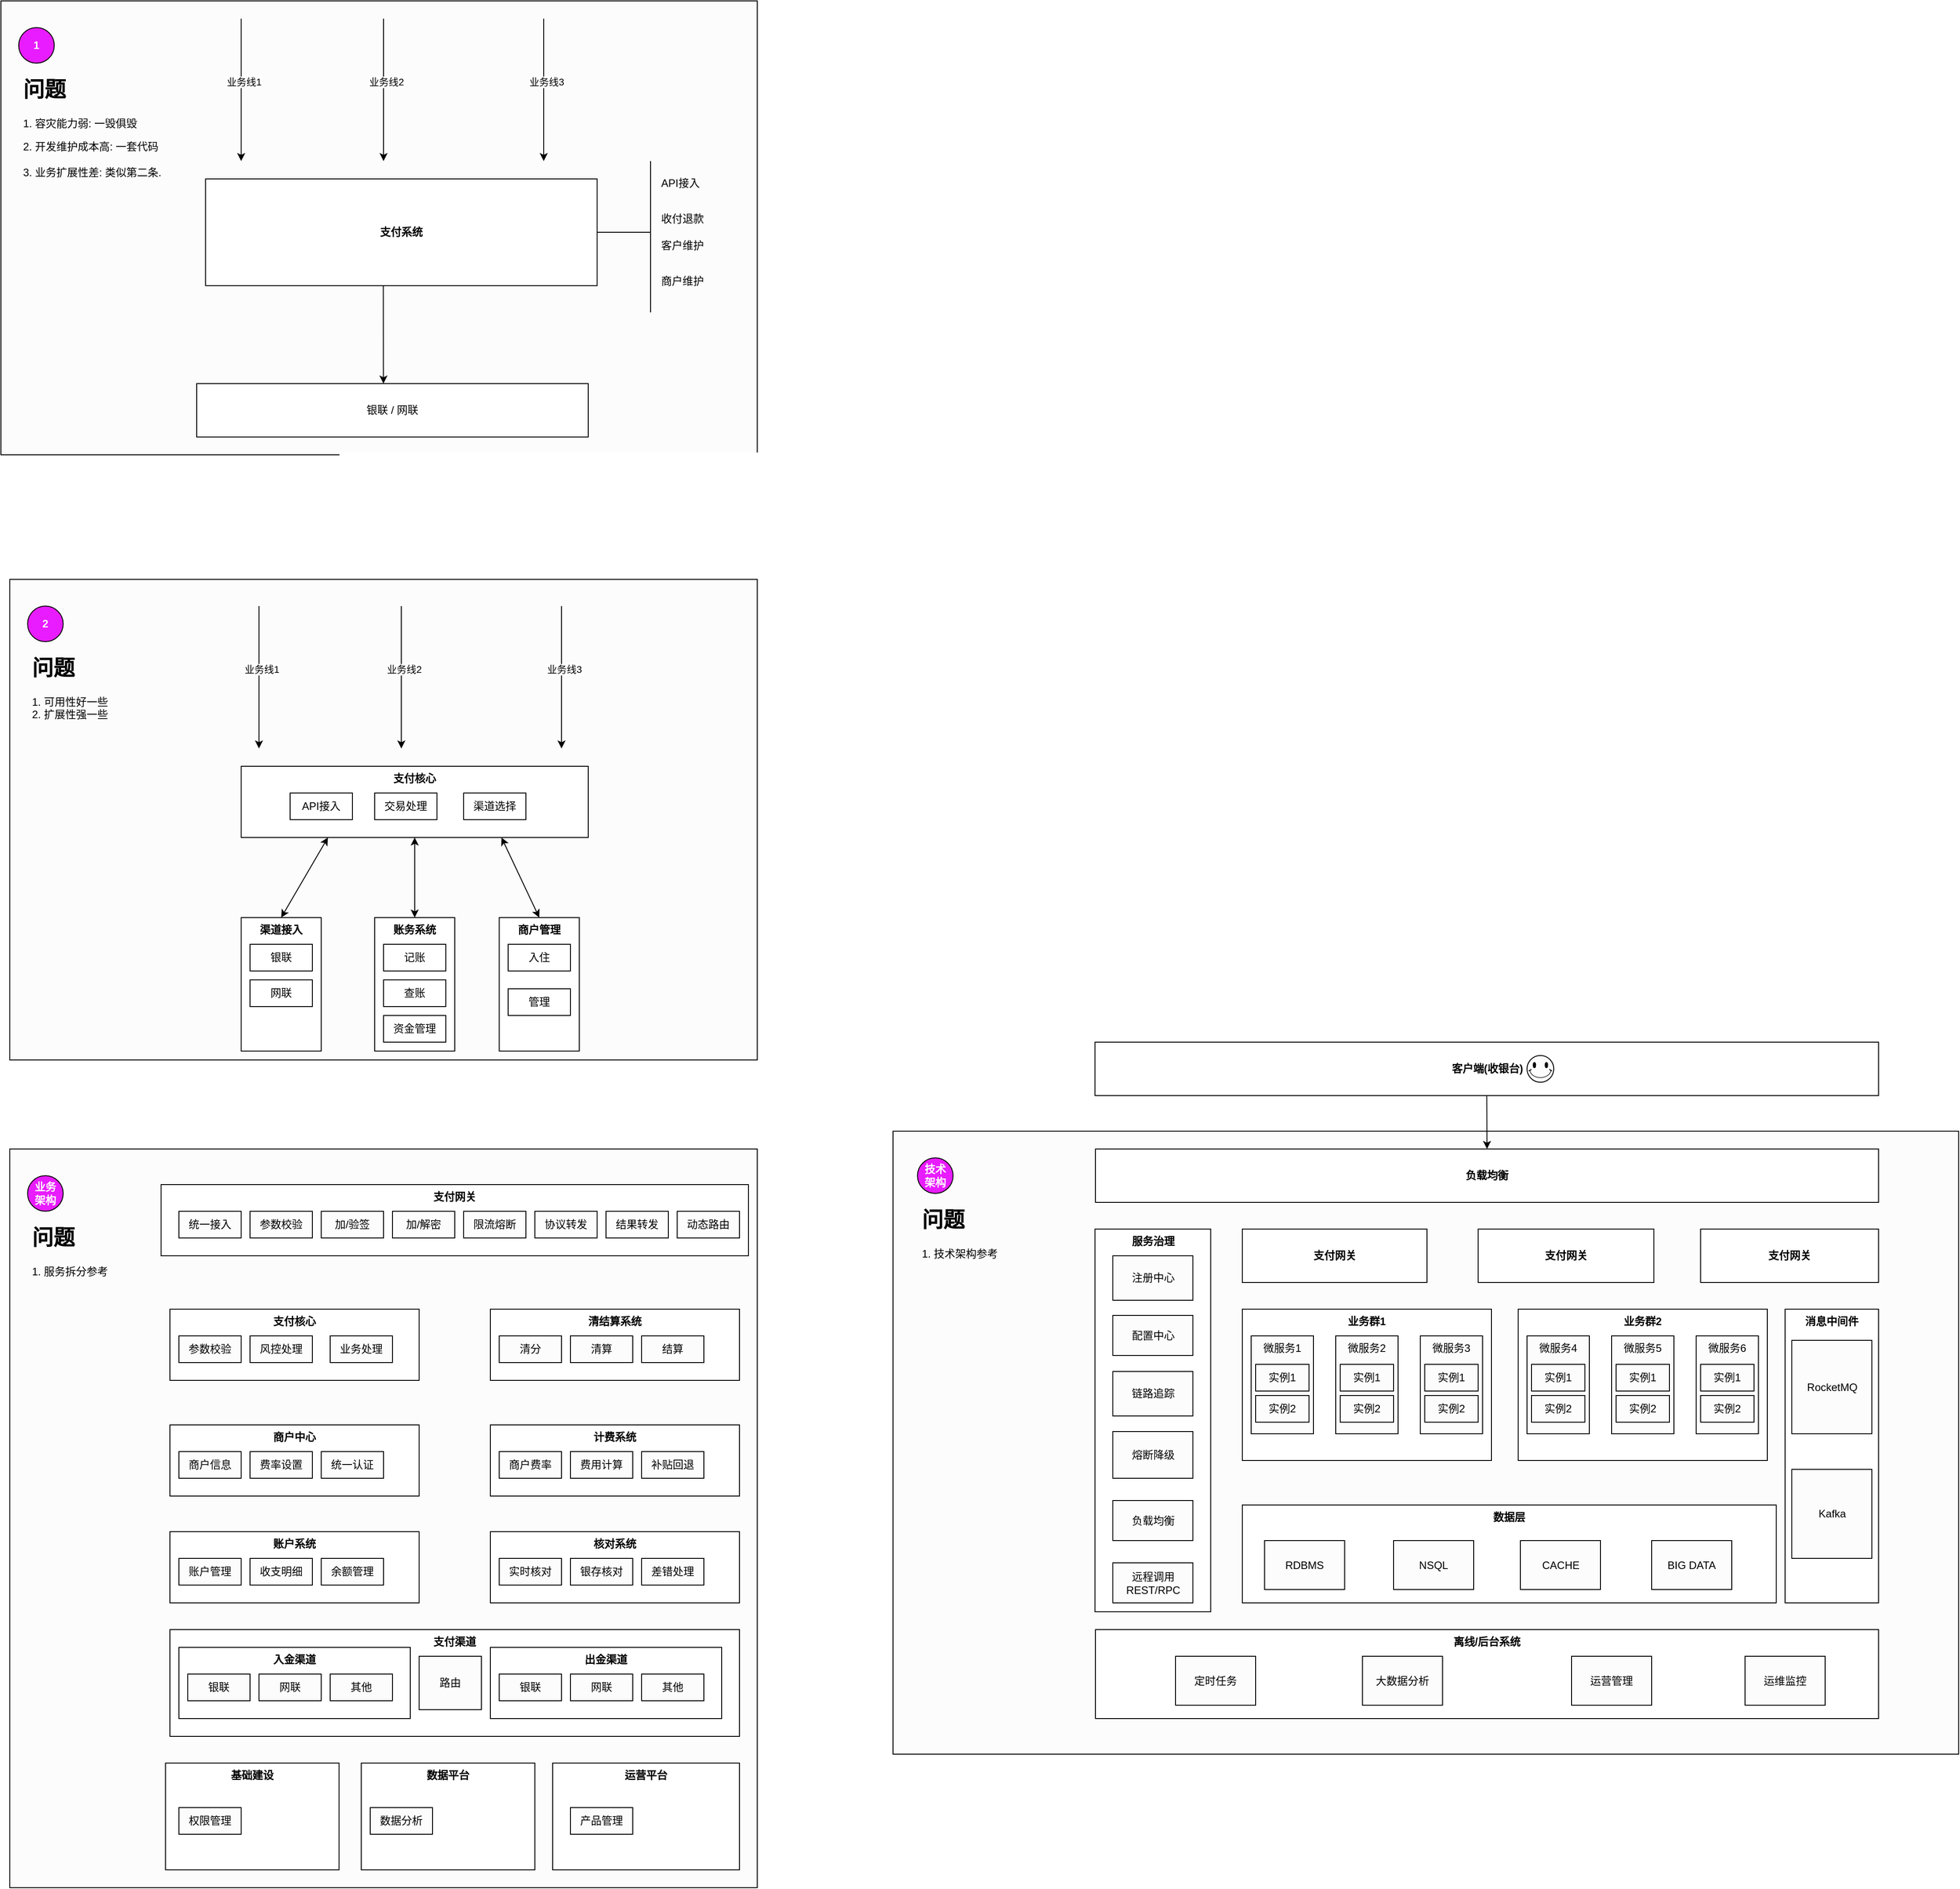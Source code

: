<mxfile version="20.8.16" type="device"><diagram name="Page-1" id="nP2OQGDOV1thP5_TpNwU"><mxGraphModel dx="2266" dy="909" grid="1" gridSize="10" guides="1" tooltips="1" connect="1" arrows="1" fold="1" page="1" pageScale="1" pageWidth="850" pageHeight="1100" math="0" shadow="0"><root><mxCell id="0"/><mxCell id="1" parent="0"/><mxCell id="H2fIj1lBBeyCH9bXkFoJ-166" value="" style="rounded=0;whiteSpace=wrap;html=1;labelBackgroundColor=none;labelBorderColor=none;fillStyle=solid;fillColor=#FCFCFC;" parent="1" vertex="1"><mxGeometry x="1032.5" y="1290" width="1197.5" height="700" as="geometry"/></mxCell><mxCell id="H2fIj1lBBeyCH9bXkFoJ-117" value="" style="rounded=0;whiteSpace=wrap;html=1;labelBackgroundColor=none;labelBorderColor=none;fillStyle=solid;fillColor=#FCFCFC;" parent="1" vertex="1"><mxGeometry x="40" y="1310" width="840" height="830" as="geometry"/></mxCell><mxCell id="H2fIj1lBBeyCH9bXkFoJ-53" value="" style="rounded=0;whiteSpace=wrap;html=1;labelBackgroundColor=none;labelBorderColor=none;fillStyle=solid;fillColor=#FCFCFC;" parent="1" vertex="1"><mxGeometry x="40" y="670" width="840" height="540" as="geometry"/></mxCell><mxCell id="H2fIj1lBBeyCH9bXkFoJ-19" value="" style="rounded=0;whiteSpace=wrap;html=1;labelBackgroundColor=none;labelBorderColor=none;fillStyle=solid;fillColor=#FCFCFC;" parent="1" vertex="1"><mxGeometry x="30" y="20" width="850" height="510" as="geometry"/></mxCell><mxCell id="w4BVZg1N1gFG_FxPTgVJ-6" value="支付系统" style="rounded=0;whiteSpace=wrap;html=1;verticalAlign=middle;fontStyle=1" parent="1" vertex="1"><mxGeometry x="260" y="220" width="440" height="120" as="geometry"/></mxCell><mxCell id="H2fIj1lBBeyCH9bXkFoJ-1" value="" style="endArrow=classic;html=1;rounded=0;" parent="1" edge="1"><mxGeometry width="50" height="50" relative="1" as="geometry"><mxPoint x="300" y="40" as="sourcePoint"/><mxPoint x="300" y="200" as="targetPoint"/></mxGeometry></mxCell><mxCell id="H2fIj1lBBeyCH9bXkFoJ-2" value="业务线1" style="edgeLabel;html=1;align=center;verticalAlign=middle;resizable=0;points=[];" parent="H2fIj1lBBeyCH9bXkFoJ-1" vertex="1" connectable="0"><mxGeometry x="-0.357" y="3" relative="1" as="geometry"><mxPoint y="19" as="offset"/></mxGeometry></mxCell><mxCell id="H2fIj1lBBeyCH9bXkFoJ-3" value="" style="endArrow=classic;html=1;rounded=0;" parent="1" edge="1"><mxGeometry width="50" height="50" relative="1" as="geometry"><mxPoint x="460" y="40" as="sourcePoint"/><mxPoint x="460" y="200" as="targetPoint"/></mxGeometry></mxCell><mxCell id="H2fIj1lBBeyCH9bXkFoJ-4" value="业务线2" style="edgeLabel;html=1;align=center;verticalAlign=middle;resizable=0;points=[];" parent="H2fIj1lBBeyCH9bXkFoJ-3" vertex="1" connectable="0"><mxGeometry x="-0.357" y="3" relative="1" as="geometry"><mxPoint y="19" as="offset"/></mxGeometry></mxCell><mxCell id="H2fIj1lBBeyCH9bXkFoJ-5" value="" style="endArrow=classic;html=1;rounded=0;" parent="1" edge="1"><mxGeometry width="50" height="50" relative="1" as="geometry"><mxPoint x="640" y="40" as="sourcePoint"/><mxPoint x="640" y="200" as="targetPoint"/></mxGeometry></mxCell><mxCell id="H2fIj1lBBeyCH9bXkFoJ-6" value="业务线3" style="edgeLabel;html=1;align=center;verticalAlign=middle;resizable=0;points=[];" parent="H2fIj1lBBeyCH9bXkFoJ-5" vertex="1" connectable="0"><mxGeometry x="-0.357" y="3" relative="1" as="geometry"><mxPoint y="19" as="offset"/></mxGeometry></mxCell><mxCell id="H2fIj1lBBeyCH9bXkFoJ-7" value="" style="endArrow=classic;html=1;rounded=0;entryX=0.477;entryY=0;entryDx=0;entryDy=0;entryPerimeter=0;exitX=0.454;exitY=1.003;exitDx=0;exitDy=0;exitPerimeter=0;" parent="1" source="w4BVZg1N1gFG_FxPTgVJ-6" target="H2fIj1lBBeyCH9bXkFoJ-9" edge="1"><mxGeometry width="50" height="50" relative="1" as="geometry"><mxPoint x="460" y="350" as="sourcePoint"/><mxPoint x="460" y="440" as="targetPoint"/></mxGeometry></mxCell><mxCell id="H2fIj1lBBeyCH9bXkFoJ-9" value="银联 / 网联" style="rounded=0;whiteSpace=wrap;html=1;" parent="1" vertex="1"><mxGeometry x="250" y="450" width="440" height="60" as="geometry"/></mxCell><mxCell id="H2fIj1lBBeyCH9bXkFoJ-10" value="" style="endArrow=none;html=1;rounded=0;" parent="1" edge="1"><mxGeometry width="50" height="50" relative="1" as="geometry"><mxPoint x="760" y="370" as="sourcePoint"/><mxPoint x="760" y="200" as="targetPoint"/></mxGeometry></mxCell><mxCell id="H2fIj1lBBeyCH9bXkFoJ-11" value="" style="endArrow=none;html=1;rounded=0;exitX=1;exitY=0.5;exitDx=0;exitDy=0;" parent="1" source="w4BVZg1N1gFG_FxPTgVJ-6" edge="1"><mxGeometry width="50" height="50" relative="1" as="geometry"><mxPoint x="700" y="340" as="sourcePoint"/><mxPoint x="760" y="280" as="targetPoint"/></mxGeometry></mxCell><mxCell id="H2fIj1lBBeyCH9bXkFoJ-12" value="API接入" style="text;html=1;strokeColor=none;fillColor=none;align=left;verticalAlign=middle;whiteSpace=wrap;rounded=0;" parent="1" vertex="1"><mxGeometry x="770" y="210" width="60" height="30" as="geometry"/></mxCell><mxCell id="H2fIj1lBBeyCH9bXkFoJ-13" value="收付退款" style="text;html=1;strokeColor=none;fillColor=none;align=left;verticalAlign=middle;whiteSpace=wrap;rounded=0;" parent="1" vertex="1"><mxGeometry x="770" y="250" width="70" height="30" as="geometry"/></mxCell><mxCell id="H2fIj1lBBeyCH9bXkFoJ-14" value="客户维护" style="text;html=1;strokeColor=none;fillColor=none;align=left;verticalAlign=middle;whiteSpace=wrap;rounded=0;" parent="1" vertex="1"><mxGeometry x="770" y="280" width="70" height="30" as="geometry"/></mxCell><mxCell id="H2fIj1lBBeyCH9bXkFoJ-15" value="商户维护" style="text;html=1;strokeColor=none;fillColor=none;align=left;verticalAlign=middle;whiteSpace=wrap;rounded=0;" parent="1" vertex="1"><mxGeometry x="770" y="320" width="70" height="30" as="geometry"/></mxCell><mxCell id="H2fIj1lBBeyCH9bXkFoJ-17" value="&lt;b&gt;1&lt;/b&gt;" style="ellipse;whiteSpace=wrap;html=1;aspect=fixed;labelBackgroundColor=none;labelBorderColor=none;fillStyle=solid;fillColor=#E81CFF;fontColor=#FCFCFC;" parent="1" vertex="1"><mxGeometry x="50" y="50" width="40" height="40" as="geometry"/></mxCell><mxCell id="H2fIj1lBBeyCH9bXkFoJ-18" value="&lt;h1&gt;问题&lt;/h1&gt;&lt;p&gt;1. 容灾能力弱: 一毁俱毁&lt;/p&gt;&lt;p&gt;2. 开发维护成本高: 一套代码&lt;br&gt;&lt;br&gt;3. 业务扩展性差: 类似第二条.&lt;/p&gt;" style="text;html=1;strokeColor=none;fillColor=none;spacing=5;spacingTop=-20;whiteSpace=wrap;overflow=hidden;rounded=0;" parent="1" vertex="1"><mxGeometry x="50" y="100" width="190" height="120" as="geometry"/></mxCell><mxCell id="H2fIj1lBBeyCH9bXkFoJ-20" value="支付核心" style="rounded=0;whiteSpace=wrap;html=1;verticalAlign=top;fontStyle=1" parent="1" vertex="1"><mxGeometry x="300" y="880" width="390" height="80" as="geometry"/></mxCell><mxCell id="H2fIj1lBBeyCH9bXkFoJ-21" value="" style="endArrow=classic;html=1;rounded=0;" parent="1" edge="1"><mxGeometry width="50" height="50" relative="1" as="geometry"><mxPoint x="320" y="700" as="sourcePoint"/><mxPoint x="320" y="860" as="targetPoint"/></mxGeometry></mxCell><mxCell id="H2fIj1lBBeyCH9bXkFoJ-22" value="业务线1" style="edgeLabel;html=1;align=center;verticalAlign=middle;resizable=0;points=[];" parent="H2fIj1lBBeyCH9bXkFoJ-21" vertex="1" connectable="0"><mxGeometry x="-0.357" y="3" relative="1" as="geometry"><mxPoint y="19" as="offset"/></mxGeometry></mxCell><mxCell id="H2fIj1lBBeyCH9bXkFoJ-23" value="" style="endArrow=classic;html=1;rounded=0;" parent="1" edge="1"><mxGeometry width="50" height="50" relative="1" as="geometry"><mxPoint x="480" y="700" as="sourcePoint"/><mxPoint x="480" y="860" as="targetPoint"/></mxGeometry></mxCell><mxCell id="H2fIj1lBBeyCH9bXkFoJ-24" value="业务线2" style="edgeLabel;html=1;align=center;verticalAlign=middle;resizable=0;points=[];" parent="H2fIj1lBBeyCH9bXkFoJ-23" vertex="1" connectable="0"><mxGeometry x="-0.357" y="3" relative="1" as="geometry"><mxPoint y="19" as="offset"/></mxGeometry></mxCell><mxCell id="H2fIj1lBBeyCH9bXkFoJ-25" value="" style="endArrow=classic;html=1;rounded=0;" parent="1" edge="1"><mxGeometry width="50" height="50" relative="1" as="geometry"><mxPoint x="660" y="700" as="sourcePoint"/><mxPoint x="660" y="860" as="targetPoint"/></mxGeometry></mxCell><mxCell id="H2fIj1lBBeyCH9bXkFoJ-26" value="业务线3" style="edgeLabel;html=1;align=center;verticalAlign=middle;resizable=0;points=[];" parent="H2fIj1lBBeyCH9bXkFoJ-25" vertex="1" connectable="0"><mxGeometry x="-0.357" y="3" relative="1" as="geometry"><mxPoint y="19" as="offset"/></mxGeometry></mxCell><mxCell id="H2fIj1lBBeyCH9bXkFoJ-32" value="渠道接入" style="rounded=0;whiteSpace=wrap;html=1;verticalAlign=top;fontStyle=1" parent="1" vertex="1"><mxGeometry x="300" y="1050" width="90" height="150" as="geometry"/></mxCell><mxCell id="H2fIj1lBBeyCH9bXkFoJ-33" value="银联" style="rounded=0;whiteSpace=wrap;html=1;verticalAlign=middle;fontStyle=0" parent="1" vertex="1"><mxGeometry x="310" y="1080" width="70" height="30" as="geometry"/></mxCell><mxCell id="H2fIj1lBBeyCH9bXkFoJ-34" value="网联" style="rounded=0;whiteSpace=wrap;html=1;verticalAlign=middle;fontStyle=0" parent="1" vertex="1"><mxGeometry x="310" y="1120" width="70" height="30" as="geometry"/></mxCell><mxCell id="H2fIj1lBBeyCH9bXkFoJ-35" value="账务系统" style="rounded=0;whiteSpace=wrap;html=1;verticalAlign=top;fontStyle=1" parent="1" vertex="1"><mxGeometry x="450" y="1050" width="90" height="150" as="geometry"/></mxCell><mxCell id="H2fIj1lBBeyCH9bXkFoJ-36" value="记账" style="rounded=0;whiteSpace=wrap;html=1;verticalAlign=middle;fontStyle=0" parent="1" vertex="1"><mxGeometry x="460" y="1080" width="70" height="30" as="geometry"/></mxCell><mxCell id="H2fIj1lBBeyCH9bXkFoJ-37" value="查账" style="rounded=0;whiteSpace=wrap;html=1;verticalAlign=middle;fontStyle=0" parent="1" vertex="1"><mxGeometry x="460" y="1120" width="70" height="30" as="geometry"/></mxCell><mxCell id="H2fIj1lBBeyCH9bXkFoJ-38" value="资金管理" style="rounded=0;whiteSpace=wrap;html=1;verticalAlign=middle;fontStyle=0" parent="1" vertex="1"><mxGeometry x="460" y="1160" width="70" height="30" as="geometry"/></mxCell><mxCell id="H2fIj1lBBeyCH9bXkFoJ-39" value="商户管理" style="rounded=0;whiteSpace=wrap;html=1;verticalAlign=top;fontStyle=1" parent="1" vertex="1"><mxGeometry x="590" y="1050" width="90" height="150" as="geometry"/></mxCell><mxCell id="H2fIj1lBBeyCH9bXkFoJ-41" value="入住" style="rounded=0;whiteSpace=wrap;html=1;verticalAlign=middle;fontStyle=0" parent="1" vertex="1"><mxGeometry x="600" y="1080" width="70" height="30" as="geometry"/></mxCell><mxCell id="H2fIj1lBBeyCH9bXkFoJ-42" value="管理" style="rounded=0;whiteSpace=wrap;html=1;verticalAlign=middle;fontStyle=0" parent="1" vertex="1"><mxGeometry x="600" y="1130" width="70" height="30" as="geometry"/></mxCell><mxCell id="H2fIj1lBBeyCH9bXkFoJ-46" value="" style="endArrow=classic;startArrow=classic;html=1;rounded=0;entryX=0.25;entryY=1;entryDx=0;entryDy=0;exitX=0.5;exitY=0;exitDx=0;exitDy=0;" parent="1" source="H2fIj1lBBeyCH9bXkFoJ-32" target="H2fIj1lBBeyCH9bXkFoJ-20" edge="1"><mxGeometry width="50" height="50" relative="1" as="geometry"><mxPoint x="340" y="1010" as="sourcePoint"/><mxPoint x="390" y="960" as="targetPoint"/></mxGeometry></mxCell><mxCell id="H2fIj1lBBeyCH9bXkFoJ-48" value="" style="endArrow=classic;startArrow=classic;html=1;rounded=0;exitX=0.5;exitY=0;exitDx=0;exitDy=0;entryX=0.5;entryY=1;entryDx=0;entryDy=0;" parent="1" source="H2fIj1lBBeyCH9bXkFoJ-35" target="H2fIj1lBBeyCH9bXkFoJ-20" edge="1"><mxGeometry width="50" height="50" relative="1" as="geometry"><mxPoint x="470" y="1010" as="sourcePoint"/><mxPoint x="520" y="960" as="targetPoint"/></mxGeometry></mxCell><mxCell id="H2fIj1lBBeyCH9bXkFoJ-49" value="" style="endArrow=classic;startArrow=classic;html=1;rounded=0;exitX=0.5;exitY=0;exitDx=0;exitDy=0;entryX=0.75;entryY=1;entryDx=0;entryDy=0;" parent="1" source="H2fIj1lBBeyCH9bXkFoJ-39" target="H2fIj1lBBeyCH9bXkFoJ-20" edge="1"><mxGeometry width="50" height="50" relative="1" as="geometry"><mxPoint x="505" y="1020" as="sourcePoint"/><mxPoint x="505" y="970" as="targetPoint"/></mxGeometry></mxCell><mxCell id="H2fIj1lBBeyCH9bXkFoJ-50" value="API接入" style="rounded=0;whiteSpace=wrap;html=1;verticalAlign=middle;fontStyle=0" parent="1" vertex="1"><mxGeometry x="355" y="910" width="70" height="30" as="geometry"/></mxCell><mxCell id="H2fIj1lBBeyCH9bXkFoJ-51" value="交易处理" style="rounded=0;whiteSpace=wrap;html=1;verticalAlign=middle;fontStyle=0" parent="1" vertex="1"><mxGeometry x="450" y="910" width="70" height="30" as="geometry"/></mxCell><mxCell id="H2fIj1lBBeyCH9bXkFoJ-52" value="渠道选择" style="rounded=0;whiteSpace=wrap;html=1;verticalAlign=middle;fontStyle=0" parent="1" vertex="1"><mxGeometry x="550" y="910" width="70" height="30" as="geometry"/></mxCell><mxCell id="H2fIj1lBBeyCH9bXkFoJ-54" value="&lt;b&gt;2&lt;/b&gt;" style="ellipse;whiteSpace=wrap;html=1;aspect=fixed;labelBackgroundColor=none;labelBorderColor=none;fillStyle=solid;fillColor=#E81CFF;fontColor=#FCFCFC;" parent="1" vertex="1"><mxGeometry x="60" y="700" width="40" height="40" as="geometry"/></mxCell><mxCell id="H2fIj1lBBeyCH9bXkFoJ-55" value="&lt;h1&gt;问题&lt;/h1&gt;&lt;p&gt;1. 可用性好一些&lt;br&gt;2. 扩展性强一些&lt;/p&gt;" style="text;html=1;strokeColor=none;fillColor=none;spacing=5;spacingTop=-20;whiteSpace=wrap;overflow=hidden;rounded=0;" parent="1" vertex="1"><mxGeometry x="60" y="750" width="190" height="120" as="geometry"/></mxCell><mxCell id="H2fIj1lBBeyCH9bXkFoJ-59" value="支付网关" style="rounded=0;whiteSpace=wrap;html=1;verticalAlign=top;fontStyle=1" parent="1" vertex="1"><mxGeometry x="210" y="1350" width="660" height="80" as="geometry"/></mxCell><mxCell id="H2fIj1lBBeyCH9bXkFoJ-60" value="统一接入" style="rounded=0;whiteSpace=wrap;html=1;labelBackgroundColor=none;labelBorderColor=none;fillStyle=solid;fillColor=#FCFCFC;" parent="1" vertex="1"><mxGeometry x="230" y="1380" width="70" height="30" as="geometry"/></mxCell><mxCell id="H2fIj1lBBeyCH9bXkFoJ-61" value="参数校验" style="rounded=0;whiteSpace=wrap;html=1;labelBackgroundColor=none;labelBorderColor=none;fillStyle=solid;fillColor=#FCFCFC;" parent="1" vertex="1"><mxGeometry x="310" y="1380" width="70" height="30" as="geometry"/></mxCell><mxCell id="H2fIj1lBBeyCH9bXkFoJ-62" value="加/验签" style="rounded=0;whiteSpace=wrap;html=1;labelBackgroundColor=none;labelBorderColor=none;fillStyle=solid;fillColor=#FCFCFC;" parent="1" vertex="1"><mxGeometry x="390" y="1380" width="70" height="30" as="geometry"/></mxCell><mxCell id="H2fIj1lBBeyCH9bXkFoJ-63" value="加/解密" style="rounded=0;whiteSpace=wrap;html=1;labelBackgroundColor=none;labelBorderColor=none;fillStyle=solid;fillColor=#FCFCFC;" parent="1" vertex="1"><mxGeometry x="470" y="1380" width="70" height="30" as="geometry"/></mxCell><mxCell id="H2fIj1lBBeyCH9bXkFoJ-64" value="限流熔断" style="rounded=0;whiteSpace=wrap;html=1;labelBackgroundColor=none;labelBorderColor=none;fillStyle=solid;fillColor=#FCFCFC;" parent="1" vertex="1"><mxGeometry x="550" y="1380" width="70" height="30" as="geometry"/></mxCell><mxCell id="H2fIj1lBBeyCH9bXkFoJ-65" value="协议转发" style="rounded=0;whiteSpace=wrap;html=1;labelBackgroundColor=none;labelBorderColor=none;fillStyle=solid;fillColor=#FCFCFC;" parent="1" vertex="1"><mxGeometry x="630" y="1380" width="70" height="30" as="geometry"/></mxCell><mxCell id="H2fIj1lBBeyCH9bXkFoJ-66" value="结果转发" style="rounded=0;whiteSpace=wrap;html=1;labelBackgroundColor=none;labelBorderColor=none;fillStyle=solid;fillColor=#FCFCFC;" parent="1" vertex="1"><mxGeometry x="710" y="1380" width="70" height="30" as="geometry"/></mxCell><mxCell id="H2fIj1lBBeyCH9bXkFoJ-67" value="动态路由" style="rounded=0;whiteSpace=wrap;html=1;labelBackgroundColor=none;labelBorderColor=none;fillStyle=solid;fillColor=#FCFCFC;" parent="1" vertex="1"><mxGeometry x="790" y="1380" width="70" height="30" as="geometry"/></mxCell><mxCell id="H2fIj1lBBeyCH9bXkFoJ-68" value="支付核心" style="rounded=0;whiteSpace=wrap;html=1;verticalAlign=top;fontStyle=1" parent="1" vertex="1"><mxGeometry x="220" y="1490" width="280" height="80" as="geometry"/></mxCell><mxCell id="H2fIj1lBBeyCH9bXkFoJ-69" value="参数校验" style="rounded=0;whiteSpace=wrap;html=1;labelBackgroundColor=none;labelBorderColor=none;fillStyle=solid;fillColor=#FCFCFC;" parent="1" vertex="1"><mxGeometry x="230" y="1520" width="70" height="30" as="geometry"/></mxCell><mxCell id="H2fIj1lBBeyCH9bXkFoJ-70" value="业务处理" style="rounded=0;whiteSpace=wrap;html=1;labelBackgroundColor=none;labelBorderColor=none;fillStyle=solid;fillColor=#FCFCFC;" parent="1" vertex="1"><mxGeometry x="400" y="1520" width="70" height="30" as="geometry"/></mxCell><mxCell id="H2fIj1lBBeyCH9bXkFoJ-71" value="风控处理" style="rounded=0;whiteSpace=wrap;html=1;labelBackgroundColor=none;labelBorderColor=none;fillStyle=solid;fillColor=#FCFCFC;" parent="1" vertex="1"><mxGeometry x="310" y="1520" width="70" height="30" as="geometry"/></mxCell><mxCell id="H2fIj1lBBeyCH9bXkFoJ-72" value="商户中心" style="rounded=0;whiteSpace=wrap;html=1;verticalAlign=top;fontStyle=1" parent="1" vertex="1"><mxGeometry x="220" y="1620" width="280" height="80" as="geometry"/></mxCell><mxCell id="H2fIj1lBBeyCH9bXkFoJ-73" value="商户信息" style="rounded=0;whiteSpace=wrap;html=1;labelBackgroundColor=none;labelBorderColor=none;fillStyle=solid;fillColor=#FCFCFC;" parent="1" vertex="1"><mxGeometry x="230" y="1650" width="70" height="30" as="geometry"/></mxCell><mxCell id="H2fIj1lBBeyCH9bXkFoJ-74" value="费率设置" style="rounded=0;whiteSpace=wrap;html=1;labelBackgroundColor=none;labelBorderColor=none;fillStyle=solid;fillColor=#FCFCFC;" parent="1" vertex="1"><mxGeometry x="310" y="1650" width="70" height="30" as="geometry"/></mxCell><mxCell id="H2fIj1lBBeyCH9bXkFoJ-75" value="统一认证" style="rounded=0;whiteSpace=wrap;html=1;labelBackgroundColor=none;labelBorderColor=none;fillStyle=solid;fillColor=#FCFCFC;" parent="1" vertex="1"><mxGeometry x="390" y="1650" width="70" height="30" as="geometry"/></mxCell><mxCell id="H2fIj1lBBeyCH9bXkFoJ-76" value="清结算系统" style="rounded=0;whiteSpace=wrap;html=1;verticalAlign=top;fontStyle=1" parent="1" vertex="1"><mxGeometry x="580" y="1490" width="280" height="80" as="geometry"/></mxCell><mxCell id="H2fIj1lBBeyCH9bXkFoJ-77" value="清分" style="rounded=0;whiteSpace=wrap;html=1;labelBackgroundColor=none;labelBorderColor=none;fillStyle=solid;fillColor=#FCFCFC;" parent="1" vertex="1"><mxGeometry x="590" y="1520" width="70" height="30" as="geometry"/></mxCell><mxCell id="H2fIj1lBBeyCH9bXkFoJ-78" value="清算" style="rounded=0;whiteSpace=wrap;html=1;labelBackgroundColor=none;labelBorderColor=none;fillStyle=solid;fillColor=#FCFCFC;" parent="1" vertex="1"><mxGeometry x="670" y="1520" width="70" height="30" as="geometry"/></mxCell><mxCell id="H2fIj1lBBeyCH9bXkFoJ-79" value="结算" style="rounded=0;whiteSpace=wrap;html=1;labelBackgroundColor=none;labelBorderColor=none;fillStyle=solid;fillColor=#FCFCFC;" parent="1" vertex="1"><mxGeometry x="750" y="1520" width="70" height="30" as="geometry"/></mxCell><mxCell id="H2fIj1lBBeyCH9bXkFoJ-80" value="计费系统" style="rounded=0;whiteSpace=wrap;html=1;verticalAlign=top;fontStyle=1" parent="1" vertex="1"><mxGeometry x="580" y="1620" width="280" height="80" as="geometry"/></mxCell><mxCell id="H2fIj1lBBeyCH9bXkFoJ-81" value="商户费率" style="rounded=0;whiteSpace=wrap;html=1;labelBackgroundColor=none;labelBorderColor=none;fillStyle=solid;fillColor=#FCFCFC;" parent="1" vertex="1"><mxGeometry x="590" y="1650" width="70" height="30" as="geometry"/></mxCell><mxCell id="H2fIj1lBBeyCH9bXkFoJ-82" value="费用计算" style="rounded=0;whiteSpace=wrap;html=1;labelBackgroundColor=none;labelBorderColor=none;fillStyle=solid;fillColor=#FCFCFC;" parent="1" vertex="1"><mxGeometry x="670" y="1650" width="70" height="30" as="geometry"/></mxCell><mxCell id="H2fIj1lBBeyCH9bXkFoJ-83" value="补贴回退" style="rounded=0;whiteSpace=wrap;html=1;labelBackgroundColor=none;labelBorderColor=none;fillStyle=solid;fillColor=#FCFCFC;" parent="1" vertex="1"><mxGeometry x="750" y="1650" width="70" height="30" as="geometry"/></mxCell><mxCell id="H2fIj1lBBeyCH9bXkFoJ-84" value="账户系统" style="rounded=0;whiteSpace=wrap;html=1;verticalAlign=top;fontStyle=1" parent="1" vertex="1"><mxGeometry x="220" y="1740" width="280" height="80" as="geometry"/></mxCell><mxCell id="H2fIj1lBBeyCH9bXkFoJ-85" value="账户管理" style="rounded=0;whiteSpace=wrap;html=1;labelBackgroundColor=none;labelBorderColor=none;fillStyle=solid;fillColor=#FCFCFC;" parent="1" vertex="1"><mxGeometry x="230" y="1770" width="70" height="30" as="geometry"/></mxCell><mxCell id="H2fIj1lBBeyCH9bXkFoJ-86" value="收支明细" style="rounded=0;whiteSpace=wrap;html=1;labelBackgroundColor=none;labelBorderColor=none;fillStyle=solid;fillColor=#FCFCFC;" parent="1" vertex="1"><mxGeometry x="310" y="1770" width="70" height="30" as="geometry"/></mxCell><mxCell id="H2fIj1lBBeyCH9bXkFoJ-87" value="余额管理" style="rounded=0;whiteSpace=wrap;html=1;labelBackgroundColor=none;labelBorderColor=none;fillStyle=solid;fillColor=#FCFCFC;" parent="1" vertex="1"><mxGeometry x="390" y="1770" width="70" height="30" as="geometry"/></mxCell><mxCell id="H2fIj1lBBeyCH9bXkFoJ-88" value="核对系统" style="rounded=0;whiteSpace=wrap;html=1;verticalAlign=top;fontStyle=1" parent="1" vertex="1"><mxGeometry x="580" y="1740" width="280" height="80" as="geometry"/></mxCell><mxCell id="H2fIj1lBBeyCH9bXkFoJ-89" value="实时核对" style="rounded=0;whiteSpace=wrap;html=1;labelBackgroundColor=none;labelBorderColor=none;fillStyle=solid;fillColor=#FCFCFC;" parent="1" vertex="1"><mxGeometry x="590" y="1770" width="70" height="30" as="geometry"/></mxCell><mxCell id="H2fIj1lBBeyCH9bXkFoJ-90" value="银存核对" style="rounded=0;whiteSpace=wrap;html=1;labelBackgroundColor=none;labelBorderColor=none;fillStyle=solid;fillColor=#FCFCFC;" parent="1" vertex="1"><mxGeometry x="670" y="1770" width="70" height="30" as="geometry"/></mxCell><mxCell id="H2fIj1lBBeyCH9bXkFoJ-91" value="差错处理" style="rounded=0;whiteSpace=wrap;html=1;labelBackgroundColor=none;labelBorderColor=none;fillStyle=solid;fillColor=#FCFCFC;" parent="1" vertex="1"><mxGeometry x="750" y="1770" width="70" height="30" as="geometry"/></mxCell><mxCell id="H2fIj1lBBeyCH9bXkFoJ-92" value="支付渠道" style="rounded=0;whiteSpace=wrap;html=1;verticalAlign=top;fontStyle=1" parent="1" vertex="1"><mxGeometry x="220" y="1850" width="640" height="120" as="geometry"/></mxCell><mxCell id="H2fIj1lBBeyCH9bXkFoJ-96" value="入金渠道" style="rounded=0;whiteSpace=wrap;html=1;verticalAlign=top;fontStyle=1" parent="1" vertex="1"><mxGeometry x="230" y="1870" width="260" height="80" as="geometry"/></mxCell><mxCell id="H2fIj1lBBeyCH9bXkFoJ-97" value="银联" style="rounded=0;whiteSpace=wrap;html=1;labelBackgroundColor=none;labelBorderColor=none;fillStyle=solid;fillColor=#FCFCFC;" parent="1" vertex="1"><mxGeometry x="240" y="1900" width="70" height="30" as="geometry"/></mxCell><mxCell id="H2fIj1lBBeyCH9bXkFoJ-98" value="网联" style="rounded=0;whiteSpace=wrap;html=1;labelBackgroundColor=none;labelBorderColor=none;fillStyle=solid;fillColor=#FCFCFC;" parent="1" vertex="1"><mxGeometry x="320" y="1900" width="70" height="30" as="geometry"/></mxCell><mxCell id="H2fIj1lBBeyCH9bXkFoJ-99" value="其他" style="rounded=0;whiteSpace=wrap;html=1;labelBackgroundColor=none;labelBorderColor=none;fillStyle=solid;fillColor=#FCFCFC;" parent="1" vertex="1"><mxGeometry x="400" y="1900" width="70" height="30" as="geometry"/></mxCell><mxCell id="H2fIj1lBBeyCH9bXkFoJ-100" value="出金渠道" style="rounded=0;whiteSpace=wrap;html=1;verticalAlign=top;fontStyle=1" parent="1" vertex="1"><mxGeometry x="580" y="1870" width="260" height="80" as="geometry"/></mxCell><mxCell id="H2fIj1lBBeyCH9bXkFoJ-101" value="银联" style="rounded=0;whiteSpace=wrap;html=1;labelBackgroundColor=none;labelBorderColor=none;fillStyle=solid;fillColor=#FCFCFC;" parent="1" vertex="1"><mxGeometry x="590" y="1900" width="70" height="30" as="geometry"/></mxCell><mxCell id="H2fIj1lBBeyCH9bXkFoJ-102" value="网联" style="rounded=0;whiteSpace=wrap;html=1;labelBackgroundColor=none;labelBorderColor=none;fillStyle=solid;fillColor=#FCFCFC;" parent="1" vertex="1"><mxGeometry x="670" y="1900" width="70" height="30" as="geometry"/></mxCell><mxCell id="H2fIj1lBBeyCH9bXkFoJ-103" value="其他" style="rounded=0;whiteSpace=wrap;html=1;labelBackgroundColor=none;labelBorderColor=none;fillStyle=solid;fillColor=#FCFCFC;" parent="1" vertex="1"><mxGeometry x="750" y="1900" width="70" height="30" as="geometry"/></mxCell><mxCell id="H2fIj1lBBeyCH9bXkFoJ-104" value="路由" style="rounded=0;whiteSpace=wrap;html=1;labelBackgroundColor=none;labelBorderColor=none;fillStyle=solid;fillColor=#FCFCFC;" parent="1" vertex="1"><mxGeometry x="500" y="1880" width="70" height="60" as="geometry"/></mxCell><mxCell id="H2fIj1lBBeyCH9bXkFoJ-105" value="基础建设" style="rounded=0;whiteSpace=wrap;html=1;verticalAlign=top;fontStyle=1" parent="1" vertex="1"><mxGeometry x="215" y="2000" width="195" height="120" as="geometry"/></mxCell><mxCell id="H2fIj1lBBeyCH9bXkFoJ-107" value="权限管理" style="rounded=0;whiteSpace=wrap;html=1;labelBackgroundColor=none;labelBorderColor=none;fillStyle=solid;fillColor=#FCFCFC;" parent="1" vertex="1"><mxGeometry x="230" y="2050" width="70" height="30" as="geometry"/></mxCell><mxCell id="H2fIj1lBBeyCH9bXkFoJ-108" value="运营平台" style="rounded=0;whiteSpace=wrap;html=1;verticalAlign=top;fontStyle=1" parent="1" vertex="1"><mxGeometry x="650" y="2000" width="210" height="120" as="geometry"/></mxCell><mxCell id="H2fIj1lBBeyCH9bXkFoJ-112" value="数据平台" style="rounded=0;whiteSpace=wrap;html=1;verticalAlign=top;fontStyle=1" parent="1" vertex="1"><mxGeometry x="435" y="2000" width="195" height="120" as="geometry"/></mxCell><mxCell id="H2fIj1lBBeyCH9bXkFoJ-113" value="数据分析" style="rounded=0;whiteSpace=wrap;html=1;labelBackgroundColor=none;labelBorderColor=none;fillStyle=solid;fillColor=#FCFCFC;" parent="1" vertex="1"><mxGeometry x="445" y="2050" width="70" height="30" as="geometry"/></mxCell><mxCell id="H2fIj1lBBeyCH9bXkFoJ-114" value="产品管理" style="rounded=0;whiteSpace=wrap;html=1;labelBackgroundColor=none;labelBorderColor=none;fillStyle=solid;fillColor=#FCFCFC;" parent="1" vertex="1"><mxGeometry x="670" y="2050" width="70" height="30" as="geometry"/></mxCell><mxCell id="H2fIj1lBBeyCH9bXkFoJ-118" value="&lt;b&gt;业务&lt;br&gt;架构&lt;/b&gt;" style="ellipse;whiteSpace=wrap;html=1;aspect=fixed;labelBackgroundColor=none;labelBorderColor=none;fillStyle=solid;fillColor=#E81CFF;fontColor=#FCFCFC;" parent="1" vertex="1"><mxGeometry x="60" y="1340" width="40" height="40" as="geometry"/></mxCell><mxCell id="H2fIj1lBBeyCH9bXkFoJ-119" value="&lt;h1&gt;问题&lt;/h1&gt;&lt;p&gt;1. 服务拆分参考&lt;/p&gt;" style="text;html=1;strokeColor=none;fillColor=none;spacing=5;spacingTop=-20;whiteSpace=wrap;overflow=hidden;rounded=0;" parent="1" vertex="1"><mxGeometry x="60" y="1390" width="190" height="120" as="geometry"/></mxCell><mxCell id="H2fIj1lBBeyCH9bXkFoJ-120" value="支付网关" style="rounded=0;whiteSpace=wrap;html=1;verticalAlign=middle;fontStyle=1" parent="1" vertex="1"><mxGeometry x="1425" y="1400" width="207.5" height="60" as="geometry"/></mxCell><mxCell id="H2fIj1lBBeyCH9bXkFoJ-121" value="服务治理" style="rounded=0;whiteSpace=wrap;html=1;verticalAlign=top;fontStyle=1" parent="1" vertex="1"><mxGeometry x="1259.5" y="1400" width="130" height="430" as="geometry"/></mxCell><mxCell id="H2fIj1lBBeyCH9bXkFoJ-122" value="注册中心" style="rounded=0;whiteSpace=wrap;html=1;labelBackgroundColor=none;labelBorderColor=none;fillStyle=solid;fillColor=#FCFCFC;" parent="1" vertex="1"><mxGeometry x="1279.5" y="1430" width="90" height="50" as="geometry"/></mxCell><mxCell id="H2fIj1lBBeyCH9bXkFoJ-123" value="配置中心" style="rounded=0;whiteSpace=wrap;html=1;labelBackgroundColor=none;labelBorderColor=none;fillStyle=solid;fillColor=#FCFCFC;" parent="1" vertex="1"><mxGeometry x="1279.5" y="1497" width="90" height="45" as="geometry"/></mxCell><mxCell id="H2fIj1lBBeyCH9bXkFoJ-124" value="链路追踪" style="rounded=0;whiteSpace=wrap;html=1;labelBackgroundColor=none;labelBorderColor=none;fillStyle=solid;fillColor=#FCFCFC;" parent="1" vertex="1"><mxGeometry x="1279.5" y="1560" width="90" height="50" as="geometry"/></mxCell><mxCell id="H2fIj1lBBeyCH9bXkFoJ-125" value="熔断降级" style="rounded=0;whiteSpace=wrap;html=1;labelBackgroundColor=none;labelBorderColor=none;fillStyle=solid;fillColor=#FCFCFC;" parent="1" vertex="1"><mxGeometry x="1279.5" y="1627.5" width="90" height="52.5" as="geometry"/></mxCell><mxCell id="H2fIj1lBBeyCH9bXkFoJ-126" value="负载均衡" style="rounded=0;whiteSpace=wrap;html=1;labelBackgroundColor=none;labelBorderColor=none;fillStyle=solid;fillColor=#FCFCFC;" parent="1" vertex="1"><mxGeometry x="1279.5" y="1705" width="90" height="45" as="geometry"/></mxCell><mxCell id="H2fIj1lBBeyCH9bXkFoJ-127" value="远程调用&lt;br&gt;REST/RPC" style="rounded=0;whiteSpace=wrap;html=1;labelBackgroundColor=none;labelBorderColor=none;fillStyle=solid;fillColor=#FCFCFC;" parent="1" vertex="1"><mxGeometry x="1279.5" y="1775" width="90" height="45" as="geometry"/></mxCell><mxCell id="H2fIj1lBBeyCH9bXkFoJ-128" value="负载均衡" style="rounded=0;whiteSpace=wrap;html=1;verticalAlign=middle;fontStyle=1" parent="1" vertex="1"><mxGeometry x="1260" y="1310" width="880" height="60" as="geometry"/></mxCell><mxCell id="H2fIj1lBBeyCH9bXkFoJ-129" value="支付网关" style="rounded=0;whiteSpace=wrap;html=1;verticalAlign=middle;fontStyle=1" parent="1" vertex="1"><mxGeometry x="1690" y="1400" width="197.5" height="60" as="geometry"/></mxCell><mxCell id="H2fIj1lBBeyCH9bXkFoJ-130" value="支付网关" style="rounded=0;whiteSpace=wrap;html=1;verticalAlign=middle;fontStyle=1" parent="1" vertex="1"><mxGeometry x="1940" y="1400" width="200" height="60" as="geometry"/></mxCell><mxCell id="H2fIj1lBBeyCH9bXkFoJ-131" value="业务群1" style="rounded=0;whiteSpace=wrap;html=1;verticalAlign=top;fontStyle=1" parent="1" vertex="1"><mxGeometry x="1425" y="1490" width="280" height="170" as="geometry"/></mxCell><mxCell id="H2fIj1lBBeyCH9bXkFoJ-132" value="微服务1" style="rounded=0;whiteSpace=wrap;html=1;labelBackgroundColor=none;labelBorderColor=none;fillStyle=solid;fillColor=#FCFCFC;verticalAlign=top;" parent="1" vertex="1"><mxGeometry x="1435" y="1520" width="70" height="110" as="geometry"/></mxCell><mxCell id="H2fIj1lBBeyCH9bXkFoJ-135" value="实例1" style="rounded=0;whiteSpace=wrap;html=1;labelBackgroundColor=none;labelBorderColor=none;fillStyle=solid;fillColor=#FCFCFC;" parent="1" vertex="1"><mxGeometry x="1440" y="1552" width="60" height="30" as="geometry"/></mxCell><mxCell id="H2fIj1lBBeyCH9bXkFoJ-136" value="实例2" style="rounded=0;whiteSpace=wrap;html=1;labelBackgroundColor=none;labelBorderColor=none;fillStyle=solid;fillColor=#FCFCFC;" parent="1" vertex="1"><mxGeometry x="1440" y="1587" width="60" height="30" as="geometry"/></mxCell><mxCell id="H2fIj1lBBeyCH9bXkFoJ-137" value="微服务2" style="rounded=0;whiteSpace=wrap;html=1;labelBackgroundColor=none;labelBorderColor=none;fillStyle=solid;fillColor=#FCFCFC;verticalAlign=top;" parent="1" vertex="1"><mxGeometry x="1530" y="1520" width="70" height="110" as="geometry"/></mxCell><mxCell id="H2fIj1lBBeyCH9bXkFoJ-138" value="实例1" style="rounded=0;whiteSpace=wrap;html=1;labelBackgroundColor=none;labelBorderColor=none;fillStyle=solid;fillColor=#FCFCFC;" parent="1" vertex="1"><mxGeometry x="1535" y="1552" width="60" height="30" as="geometry"/></mxCell><mxCell id="H2fIj1lBBeyCH9bXkFoJ-139" value="实例2" style="rounded=0;whiteSpace=wrap;html=1;labelBackgroundColor=none;labelBorderColor=none;fillStyle=solid;fillColor=#FCFCFC;" parent="1" vertex="1"><mxGeometry x="1535" y="1587" width="60" height="30" as="geometry"/></mxCell><mxCell id="H2fIj1lBBeyCH9bXkFoJ-140" value="微服务3" style="rounded=0;whiteSpace=wrap;html=1;labelBackgroundColor=none;labelBorderColor=none;fillStyle=solid;fillColor=#FCFCFC;verticalAlign=top;" parent="1" vertex="1"><mxGeometry x="1625" y="1520" width="70" height="110" as="geometry"/></mxCell><mxCell id="H2fIj1lBBeyCH9bXkFoJ-141" value="实例1" style="rounded=0;whiteSpace=wrap;html=1;labelBackgroundColor=none;labelBorderColor=none;fillStyle=solid;fillColor=#FCFCFC;" parent="1" vertex="1"><mxGeometry x="1630" y="1552" width="60" height="30" as="geometry"/></mxCell><mxCell id="H2fIj1lBBeyCH9bXkFoJ-142" value="实例2" style="rounded=0;whiteSpace=wrap;html=1;labelBackgroundColor=none;labelBorderColor=none;fillStyle=solid;fillColor=#FCFCFC;" parent="1" vertex="1"><mxGeometry x="1630" y="1587" width="60" height="30" as="geometry"/></mxCell><mxCell id="H2fIj1lBBeyCH9bXkFoJ-143" value="业务群2" style="rounded=0;whiteSpace=wrap;html=1;verticalAlign=top;fontStyle=1" parent="1" vertex="1"><mxGeometry x="1735" y="1490" width="280" height="170" as="geometry"/></mxCell><mxCell id="H2fIj1lBBeyCH9bXkFoJ-144" value="微服务4" style="rounded=0;whiteSpace=wrap;html=1;labelBackgroundColor=none;labelBorderColor=none;fillStyle=solid;fillColor=#FCFCFC;verticalAlign=top;" parent="1" vertex="1"><mxGeometry x="1745" y="1520" width="70" height="110" as="geometry"/></mxCell><mxCell id="H2fIj1lBBeyCH9bXkFoJ-145" value="实例1" style="rounded=0;whiteSpace=wrap;html=1;labelBackgroundColor=none;labelBorderColor=none;fillStyle=solid;fillColor=#FCFCFC;" parent="1" vertex="1"><mxGeometry x="1750" y="1552" width="60" height="30" as="geometry"/></mxCell><mxCell id="H2fIj1lBBeyCH9bXkFoJ-146" value="实例2" style="rounded=0;whiteSpace=wrap;html=1;labelBackgroundColor=none;labelBorderColor=none;fillStyle=solid;fillColor=#FCFCFC;" parent="1" vertex="1"><mxGeometry x="1750" y="1587" width="60" height="30" as="geometry"/></mxCell><mxCell id="H2fIj1lBBeyCH9bXkFoJ-147" value="微服务5" style="rounded=0;whiteSpace=wrap;html=1;labelBackgroundColor=none;labelBorderColor=none;fillStyle=solid;fillColor=#FCFCFC;verticalAlign=top;" parent="1" vertex="1"><mxGeometry x="1840" y="1520" width="70" height="110" as="geometry"/></mxCell><mxCell id="H2fIj1lBBeyCH9bXkFoJ-148" value="实例1" style="rounded=0;whiteSpace=wrap;html=1;labelBackgroundColor=none;labelBorderColor=none;fillStyle=solid;fillColor=#FCFCFC;" parent="1" vertex="1"><mxGeometry x="1845" y="1552" width="60" height="30" as="geometry"/></mxCell><mxCell id="H2fIj1lBBeyCH9bXkFoJ-149" value="实例2" style="rounded=0;whiteSpace=wrap;html=1;labelBackgroundColor=none;labelBorderColor=none;fillStyle=solid;fillColor=#FCFCFC;" parent="1" vertex="1"><mxGeometry x="1845" y="1587" width="60" height="30" as="geometry"/></mxCell><mxCell id="H2fIj1lBBeyCH9bXkFoJ-150" value="微服务6" style="rounded=0;whiteSpace=wrap;html=1;labelBackgroundColor=none;labelBorderColor=none;fillStyle=solid;fillColor=#FCFCFC;verticalAlign=top;" parent="1" vertex="1"><mxGeometry x="1935" y="1520" width="70" height="110" as="geometry"/></mxCell><mxCell id="H2fIj1lBBeyCH9bXkFoJ-151" value="实例1" style="rounded=0;whiteSpace=wrap;html=1;labelBackgroundColor=none;labelBorderColor=none;fillStyle=solid;fillColor=#FCFCFC;" parent="1" vertex="1"><mxGeometry x="1940" y="1552" width="60" height="30" as="geometry"/></mxCell><mxCell id="H2fIj1lBBeyCH9bXkFoJ-152" value="实例2" style="rounded=0;whiteSpace=wrap;html=1;labelBackgroundColor=none;labelBorderColor=none;fillStyle=solid;fillColor=#FCFCFC;" parent="1" vertex="1"><mxGeometry x="1940" y="1587" width="60" height="30" as="geometry"/></mxCell><mxCell id="H2fIj1lBBeyCH9bXkFoJ-153" value="数据层" style="rounded=0;whiteSpace=wrap;html=1;verticalAlign=top;fontStyle=1" parent="1" vertex="1"><mxGeometry x="1425" y="1710" width="600" height="110" as="geometry"/></mxCell><mxCell id="H2fIj1lBBeyCH9bXkFoJ-154" value="RDBMS" style="rounded=0;whiteSpace=wrap;html=1;labelBackgroundColor=none;labelBorderColor=none;fillStyle=solid;fillColor=#FCFCFC;" parent="1" vertex="1"><mxGeometry x="1450" y="1750" width="90" height="55" as="geometry"/></mxCell><mxCell id="H2fIj1lBBeyCH9bXkFoJ-155" value="CACHE" style="rounded=0;whiteSpace=wrap;html=1;labelBackgroundColor=none;labelBorderColor=none;fillStyle=solid;fillColor=#FCFCFC;" parent="1" vertex="1"><mxGeometry x="1737.5" y="1750" width="90" height="55" as="geometry"/></mxCell><mxCell id="H2fIj1lBBeyCH9bXkFoJ-156" value="BIG DATA" style="rounded=0;whiteSpace=wrap;html=1;labelBackgroundColor=none;labelBorderColor=none;fillStyle=solid;fillColor=#FCFCFC;" parent="1" vertex="1"><mxGeometry x="1885" y="1750" width="90" height="55" as="geometry"/></mxCell><mxCell id="H2fIj1lBBeyCH9bXkFoJ-157" value="NSQL" style="rounded=0;whiteSpace=wrap;html=1;labelBackgroundColor=none;labelBorderColor=none;fillStyle=solid;fillColor=#FCFCFC;" parent="1" vertex="1"><mxGeometry x="1595" y="1750" width="90" height="55" as="geometry"/></mxCell><mxCell id="H2fIj1lBBeyCH9bXkFoJ-158" value="消息中间件" style="rounded=0;whiteSpace=wrap;html=1;verticalAlign=top;fontStyle=1" parent="1" vertex="1"><mxGeometry x="2035" y="1490" width="105" height="330" as="geometry"/></mxCell><mxCell id="H2fIj1lBBeyCH9bXkFoJ-160" value="Kafka" style="rounded=0;whiteSpace=wrap;html=1;labelBackgroundColor=none;labelBorderColor=none;fillStyle=solid;fillColor=#FCFCFC;" parent="1" vertex="1"><mxGeometry x="2042.5" y="1670" width="90" height="100" as="geometry"/></mxCell><mxCell id="H2fIj1lBBeyCH9bXkFoJ-161" value="离线/后台系统" style="rounded=0;whiteSpace=wrap;html=1;verticalAlign=top;fontStyle=1" parent="1" vertex="1"><mxGeometry x="1260" y="1850" width="880" height="100" as="geometry"/></mxCell><mxCell id="H2fIj1lBBeyCH9bXkFoJ-162" value="定时任务" style="rounded=0;whiteSpace=wrap;html=1;labelBackgroundColor=none;labelBorderColor=none;fillStyle=solid;fillColor=#FCFCFC;" parent="1" vertex="1"><mxGeometry x="1350" y="1880" width="90" height="55" as="geometry"/></mxCell><mxCell id="H2fIj1lBBeyCH9bXkFoJ-163" value="运营管理" style="rounded=0;whiteSpace=wrap;html=1;labelBackgroundColor=none;labelBorderColor=none;fillStyle=solid;fillColor=#FCFCFC;" parent="1" vertex="1"><mxGeometry x="1795" y="1880" width="90" height="55" as="geometry"/></mxCell><mxCell id="H2fIj1lBBeyCH9bXkFoJ-164" value="运维监控" style="rounded=0;whiteSpace=wrap;html=1;labelBackgroundColor=none;labelBorderColor=none;fillStyle=solid;fillColor=#FCFCFC;" parent="1" vertex="1"><mxGeometry x="1990" y="1880" width="90" height="55" as="geometry"/></mxCell><mxCell id="H2fIj1lBBeyCH9bXkFoJ-165" value="大数据分析" style="rounded=0;whiteSpace=wrap;html=1;labelBackgroundColor=none;labelBorderColor=none;fillStyle=solid;fillColor=#FCFCFC;" parent="1" vertex="1"><mxGeometry x="1560" y="1880" width="90" height="55" as="geometry"/></mxCell><mxCell id="H2fIj1lBBeyCH9bXkFoJ-167" value="&lt;b&gt;技术&lt;br&gt;架构&lt;/b&gt;" style="ellipse;whiteSpace=wrap;html=1;aspect=fixed;labelBackgroundColor=none;labelBorderColor=none;fillStyle=solid;fillColor=#E81CFF;fontColor=#FCFCFC;" parent="1" vertex="1"><mxGeometry x="1060" y="1320" width="40" height="40" as="geometry"/></mxCell><mxCell id="H2fIj1lBBeyCH9bXkFoJ-168" value="&lt;h1&gt;问题&lt;/h1&gt;&lt;p&gt;1. 技术架构参考&lt;/p&gt;" style="text;html=1;strokeColor=none;fillColor=none;spacing=5;spacingTop=-20;whiteSpace=wrap;overflow=hidden;rounded=0;" parent="1" vertex="1"><mxGeometry x="1060" y="1370" width="190" height="120" as="geometry"/></mxCell><mxCell id="H2fIj1lBBeyCH9bXkFoJ-171" style="edgeStyle=none;rounded=0;orthogonalLoop=1;jettySize=auto;html=1;exitX=0.5;exitY=1;exitDx=0;exitDy=0;entryX=0.5;entryY=0;entryDx=0;entryDy=0;fontColor=#FCFCFC;" parent="1" source="H2fIj1lBBeyCH9bXkFoJ-169" target="H2fIj1lBBeyCH9bXkFoJ-128" edge="1"><mxGeometry relative="1" as="geometry"/></mxCell><mxCell id="H2fIj1lBBeyCH9bXkFoJ-169" value="客户端(收银台)" style="rounded=0;whiteSpace=wrap;html=1;verticalAlign=middle;fontStyle=1" parent="1" vertex="1"><mxGeometry x="1259.5" y="1190" width="880.5" height="60" as="geometry"/></mxCell><mxCell id="H2fIj1lBBeyCH9bXkFoJ-172" value="" style="verticalLabelPosition=bottom;verticalAlign=top;html=1;shape=mxgraph.basic.smiley;labelBackgroundColor=none;labelBorderColor=none;fillStyle=solid;fontColor=#FCFCFC;fillColor=#FCFCFC;" parent="1" vertex="1"><mxGeometry x="1745" y="1205" width="30" height="30" as="geometry"/></mxCell><mxCell id="H2fIj1lBBeyCH9bXkFoJ-173" value="RocketMQ" style="rounded=0;whiteSpace=wrap;html=1;labelBackgroundColor=none;labelBorderColor=none;fillStyle=solid;fillColor=#FCFCFC;" parent="1" vertex="1"><mxGeometry x="2042.5" y="1525" width="90" height="105" as="geometry"/></mxCell></root></mxGraphModel></diagram></mxfile>